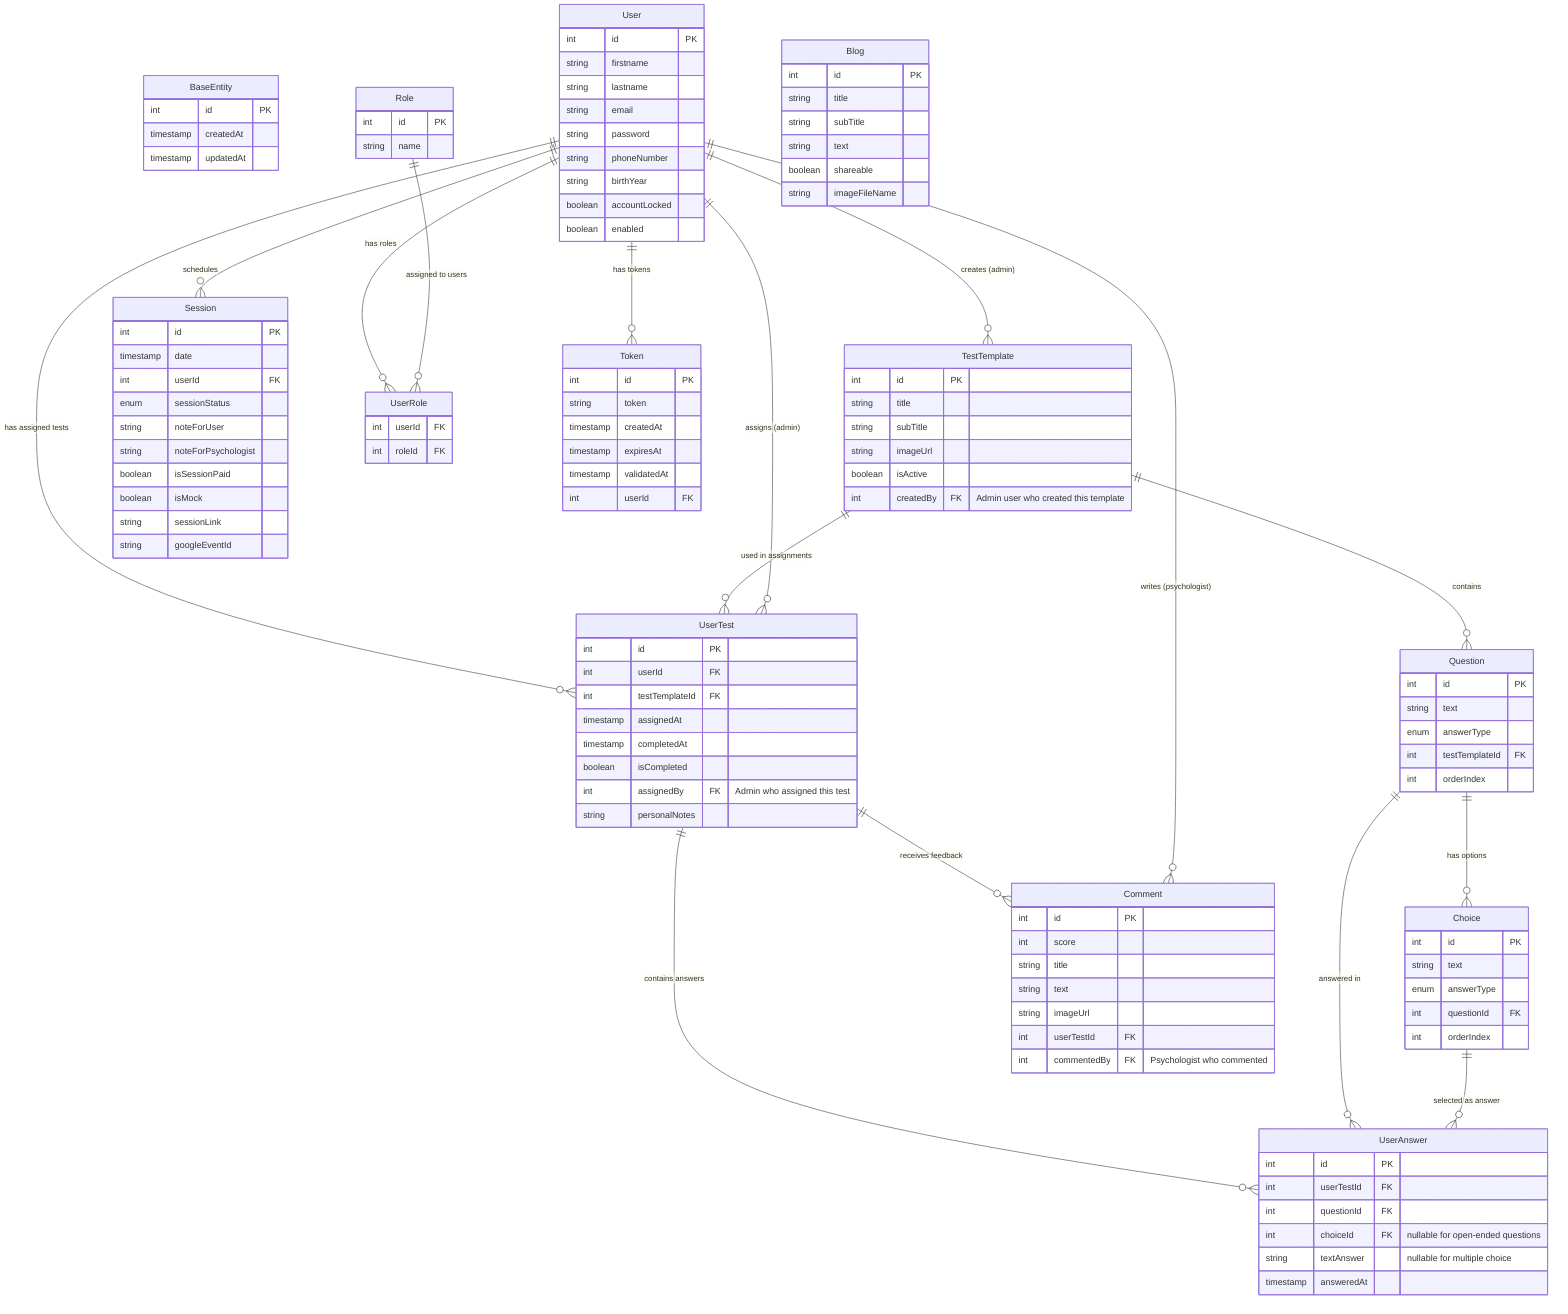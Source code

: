 erDiagram
    BaseEntity {
        int id PK
        timestamp createdAt
        timestamp updatedAt
    }
    
    User {
        int id PK
        string firstname
        string lastname
        string email
        string password
        string phoneNumber
        string birthYear
        boolean accountLocked
        boolean enabled
    }
    
    TestTemplate {
        int id PK
        string title
        string subTitle
        string imageUrl
        boolean isActive
        int createdBy FK "Admin user who created this template"
    }
    
    UserTest {
        int id PK
        int userId FK
        int testTemplateId FK
        timestamp assignedAt
        timestamp completedAt
        boolean isCompleted
        int assignedBy FK "Admin who assigned this test"
        string personalNotes
    }
    
    Question {
        int id PK
        string text
        enum answerType
        int testTemplateId FK
        int orderIndex
    }
    
    Choice {
        int id PK
        string text
        enum answerType
        int questionId FK
        int orderIndex
    }
    
    UserAnswer {
        int id PK
        int userTestId FK
        int questionId FK
        int choiceId FK "nullable for open-ended questions"
        string textAnswer "nullable for multiple choice"
        timestamp answeredAt
    }
    
    Session {
        int id PK
        timestamp date
        int userId FK
        enum sessionStatus
        string noteForUser
        string noteForPsychologist
        boolean isSessionPaid
        boolean isMock
        string sessionLink
        string googleEventId
    }
    
    Comment {
        int id PK
        int score
        string title
        string text
        string imageUrl
        int userTestId FK
        int commentedBy FK "Psychologist who commented"
    }
    
    Role {
        int id PK
        string name
    }
    
    UserRole {
        int userId FK
        int roleId FK
    }
    
    Token {
        int id PK
        string token
        timestamp createdAt
        timestamp expiresAt
        timestamp validatedAt
        int userId FK
    }
    
    Blog {
        int id PK
        string title
        string subTitle
        string text
        boolean shareable
        string imageFileName
    }

    %% Relationships
    User ||--o{ UserTest : "has assigned tests"
    TestTemplate ||--o{ UserTest : "used in assignments"
    TestTemplate ||--o{ Question : "contains"
    Question ||--o{ Choice : "has options"
    UserTest ||--o{ UserAnswer : "contains answers"
    UserTest ||--o{ Comment : "receives feedback"
    User ||--o{ Session : "schedules"
    User ||--o{ Token : "has tokens"
    User ||--o{ UserRole : "has roles"
    Role ||--o{ UserRole : "assigned to users"
    Question ||--o{ UserAnswer : "answered in"
    Choice ||--o{ UserAnswer : "selected as answer"
    User ||--o{ TestTemplate : "creates (admin)"
    User ||--o{ UserTest : "assigns (admin)"
    User ||--o{ Comment : "writes (psychologist)"